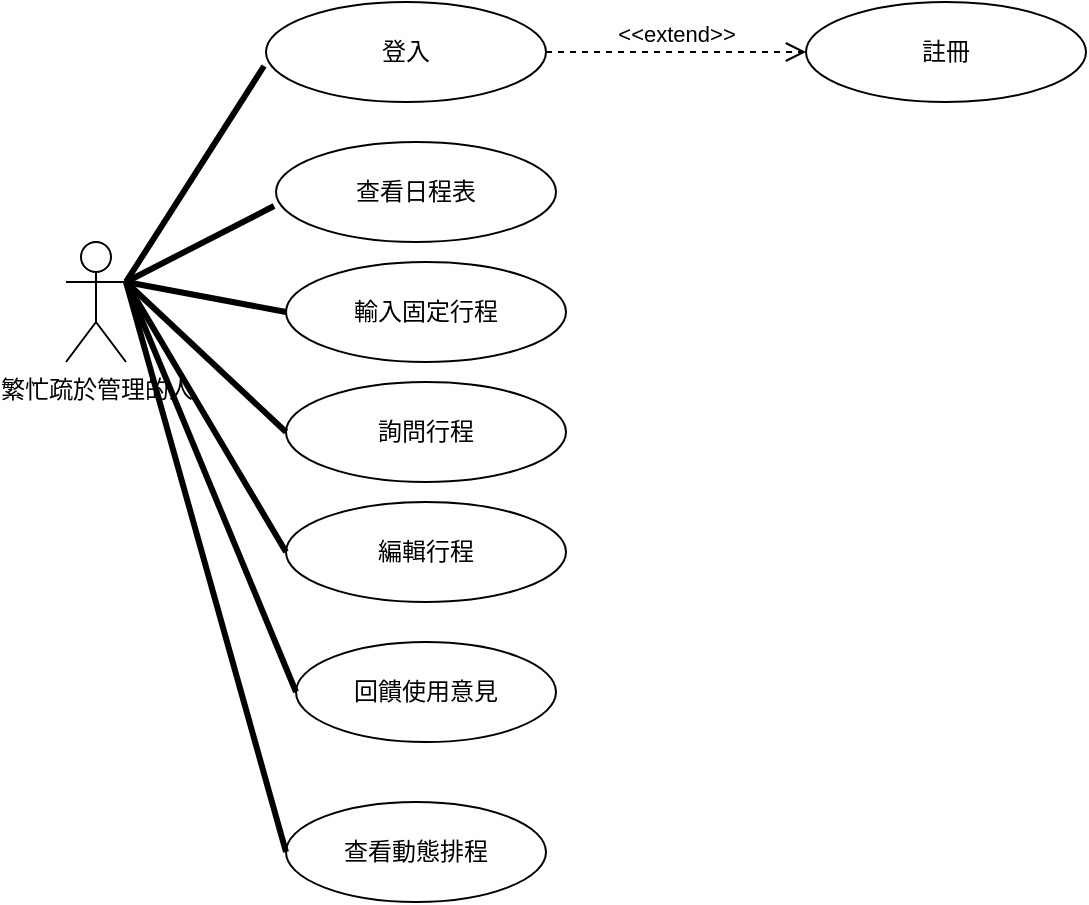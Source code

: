 <mxfile version="24.8.4">
  <diagram name="第 1 页" id="AHcjIik1focOU0QK3iOo">
    <mxGraphModel dx="1621" dy="420" grid="1" gridSize="10" guides="1" tooltips="1" connect="1" arrows="1" fold="1" page="1" pageScale="1" pageWidth="827" pageHeight="1169" math="0" shadow="0">
      <root>
        <mxCell id="0" />
        <mxCell id="1" parent="0" />
        <mxCell id="8-9XDru2MBB9iXI8fwiX-1" value="繁忙疏於管理的人" style="shape=umlActor;verticalLabelPosition=bottom;verticalAlign=top;html=1;" vertex="1" parent="1">
          <mxGeometry x="30" y="210" width="30" height="60" as="geometry" />
        </mxCell>
        <mxCell id="8-9XDru2MBB9iXI8fwiX-2" value="登入" style="ellipse;html=1;whiteSpace=wrap;" vertex="1" parent="1">
          <mxGeometry x="130" y="90" width="140" height="50" as="geometry" />
        </mxCell>
        <mxCell id="8-9XDru2MBB9iXI8fwiX-4" value="" style="endArrow=none;startArrow=none;endFill=0;startFill=0;endSize=8;html=1;verticalAlign=bottom;labelBackgroundColor=none;strokeWidth=3;rounded=0;entryX=-0.007;entryY=0.64;entryDx=0;entryDy=0;entryPerimeter=0;exitX=1;exitY=0.333;exitDx=0;exitDy=0;exitPerimeter=0;" edge="1" parent="1" source="8-9XDru2MBB9iXI8fwiX-1" target="8-9XDru2MBB9iXI8fwiX-2">
          <mxGeometry width="160" relative="1" as="geometry">
            <mxPoint x="70" y="220" as="sourcePoint" />
            <mxPoint x="480" y="250" as="targetPoint" />
          </mxGeometry>
        </mxCell>
        <mxCell id="8-9XDru2MBB9iXI8fwiX-5" value="註冊" style="ellipse;html=1;whiteSpace=wrap;" vertex="1" parent="1">
          <mxGeometry x="400" y="90" width="140" height="50" as="geometry" />
        </mxCell>
        <mxCell id="8-9XDru2MBB9iXI8fwiX-10" value="&amp;lt;&amp;lt;extend&amp;gt;&amp;gt;" style="endArrow=open;startArrow=none;endFill=0;startFill=0;endSize=8;html=1;verticalAlign=bottom;dashed=1;labelBackgroundColor=none;rounded=0;exitX=1;exitY=0.5;exitDx=0;exitDy=0;entryX=0;entryY=0.5;entryDx=0;entryDy=0;" edge="1" parent="1" source="8-9XDru2MBB9iXI8fwiX-2" target="8-9XDru2MBB9iXI8fwiX-5">
          <mxGeometry width="160" relative="1" as="geometry">
            <mxPoint x="371.96" y="243" as="sourcePoint" />
            <mxPoint x="280" y="230" as="targetPoint" />
          </mxGeometry>
        </mxCell>
        <mxCell id="8-9XDru2MBB9iXI8fwiX-12" value="查看日程表" style="ellipse;html=1;whiteSpace=wrap;" vertex="1" parent="1">
          <mxGeometry x="135" y="160" width="140" height="50" as="geometry" />
        </mxCell>
        <mxCell id="8-9XDru2MBB9iXI8fwiX-13" value="" style="endArrow=none;startArrow=none;endFill=0;startFill=0;endSize=8;html=1;verticalAlign=bottom;labelBackgroundColor=none;strokeWidth=3;rounded=0;entryX=-0.007;entryY=0.64;entryDx=0;entryDy=0;entryPerimeter=0;exitX=1;exitY=0.333;exitDx=0;exitDy=0;exitPerimeter=0;" edge="1" parent="1" target="8-9XDru2MBB9iXI8fwiX-12" source="8-9XDru2MBB9iXI8fwiX-1">
          <mxGeometry width="160" relative="1" as="geometry">
            <mxPoint x="70" y="160" as="sourcePoint" />
            <mxPoint x="480" y="190" as="targetPoint" />
          </mxGeometry>
        </mxCell>
        <mxCell id="8-9XDru2MBB9iXI8fwiX-22" value="詢問行程" style="ellipse;html=1;whiteSpace=wrap;" vertex="1" parent="1">
          <mxGeometry x="140" y="280" width="140" height="50" as="geometry" />
        </mxCell>
        <mxCell id="8-9XDru2MBB9iXI8fwiX-23" value="" style="endArrow=none;startArrow=none;endFill=0;startFill=0;endSize=8;html=1;verticalAlign=bottom;labelBackgroundColor=none;strokeWidth=3;rounded=0;entryX=0;entryY=0.5;entryDx=0;entryDy=0;exitX=1;exitY=0.333;exitDx=0;exitDy=0;exitPerimeter=0;" edge="1" parent="1" target="8-9XDru2MBB9iXI8fwiX-22" source="8-9XDru2MBB9iXI8fwiX-1">
          <mxGeometry width="160" relative="1" as="geometry">
            <mxPoint x="60" y="220" as="sourcePoint" />
            <mxPoint x="480" y="290" as="targetPoint" />
          </mxGeometry>
        </mxCell>
        <mxCell id="8-9XDru2MBB9iXI8fwiX-24" value="輸入固定行程" style="ellipse;html=1;whiteSpace=wrap;" vertex="1" parent="1">
          <mxGeometry x="140" y="220" width="140" height="50" as="geometry" />
        </mxCell>
        <mxCell id="8-9XDru2MBB9iXI8fwiX-25" value="" style="endArrow=none;startArrow=none;endFill=0;startFill=0;endSize=8;html=1;verticalAlign=bottom;labelBackgroundColor=none;strokeWidth=3;rounded=0;entryX=0;entryY=0.5;entryDx=0;entryDy=0;exitX=1;exitY=0.333;exitDx=0;exitDy=0;exitPerimeter=0;" edge="1" parent="1" target="8-9XDru2MBB9iXI8fwiX-24" source="8-9XDru2MBB9iXI8fwiX-1">
          <mxGeometry width="160" relative="1" as="geometry">
            <mxPoint x="80" y="230" as="sourcePoint" />
            <mxPoint x="490" y="300" as="targetPoint" />
          </mxGeometry>
        </mxCell>
        <mxCell id="8-9XDru2MBB9iXI8fwiX-26" value="編輯行程" style="ellipse;html=1;whiteSpace=wrap;" vertex="1" parent="1">
          <mxGeometry x="140" y="340" width="140" height="50" as="geometry" />
        </mxCell>
        <mxCell id="8-9XDru2MBB9iXI8fwiX-27" value="" style="endArrow=none;startArrow=none;endFill=0;startFill=0;endSize=8;html=1;verticalAlign=bottom;labelBackgroundColor=none;strokeWidth=3;rounded=0;entryX=0;entryY=0.5;entryDx=0;entryDy=0;exitX=1;exitY=0.333;exitDx=0;exitDy=0;exitPerimeter=0;" edge="1" parent="1" target="8-9XDru2MBB9iXI8fwiX-26" source="8-9XDru2MBB9iXI8fwiX-1">
          <mxGeometry width="160" relative="1" as="geometry">
            <mxPoint x="60" y="220" as="sourcePoint" />
            <mxPoint x="490" y="440" as="targetPoint" />
          </mxGeometry>
        </mxCell>
        <mxCell id="8-9XDru2MBB9iXI8fwiX-28" value="查看動態排程" style="ellipse;html=1;whiteSpace=wrap;" vertex="1" parent="1">
          <mxGeometry x="140" y="490" width="130" height="50" as="geometry" />
        </mxCell>
        <mxCell id="8-9XDru2MBB9iXI8fwiX-29" value="回饋使用意見" style="ellipse;html=1;whiteSpace=wrap;" vertex="1" parent="1">
          <mxGeometry x="145" y="410" width="130" height="50" as="geometry" />
        </mxCell>
        <mxCell id="8-9XDru2MBB9iXI8fwiX-30" value="" style="endArrow=none;startArrow=none;endFill=0;startFill=0;endSize=8;html=1;verticalAlign=bottom;labelBackgroundColor=none;strokeWidth=3;rounded=0;entryX=0;entryY=0.5;entryDx=0;entryDy=0;exitX=1;exitY=0.333;exitDx=0;exitDy=0;exitPerimeter=0;" edge="1" parent="1" source="8-9XDru2MBB9iXI8fwiX-1" target="8-9XDru2MBB9iXI8fwiX-29">
          <mxGeometry width="160" relative="1" as="geometry">
            <mxPoint x="60" y="220" as="sourcePoint" />
            <mxPoint x="140" y="492" as="targetPoint" />
          </mxGeometry>
        </mxCell>
        <mxCell id="8-9XDru2MBB9iXI8fwiX-31" value="" style="endArrow=none;startArrow=none;endFill=0;startFill=0;endSize=8;html=1;verticalAlign=bottom;labelBackgroundColor=none;strokeWidth=3;rounded=0;entryX=0;entryY=0.5;entryDx=0;entryDy=0;exitX=1;exitY=0.333;exitDx=0;exitDy=0;exitPerimeter=0;" edge="1" parent="1" source="8-9XDru2MBB9iXI8fwiX-1" target="8-9XDru2MBB9iXI8fwiX-28">
          <mxGeometry width="160" relative="1" as="geometry">
            <mxPoint x="60" y="220" as="sourcePoint" />
            <mxPoint x="120" y="512" as="targetPoint" />
          </mxGeometry>
        </mxCell>
      </root>
    </mxGraphModel>
  </diagram>
</mxfile>
